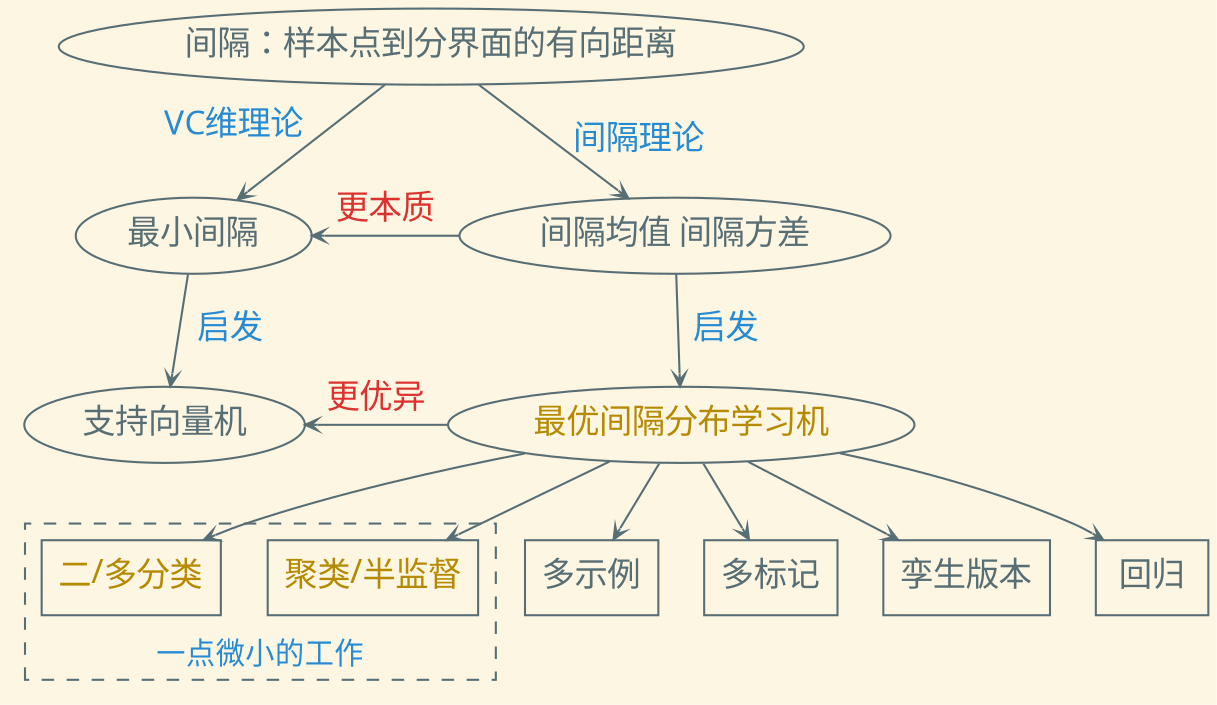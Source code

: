 digraph g {
graph [nodesep=0.3 ranksep=0.5]
style=filled
bgcolor="#fdf6e3"

node [shape=ellipse color="#586e75" fontcolor="#586e75" fontsize=16 fontname="EBG,fzlz"]
edge [arrowhead=vee color="#586e75" fontcolor="#268bd2" fontsize=16 fontname="EBG,fzlz" arrowsize=0.6]

间隔：样本点到分界面的有向距离 -> 最小间隔 [headlabel="VC维理论" labeldistance=3.5 labelangle=55]
间隔：样本点到分界面的有向距离 -> "间隔均值 间隔方差" [label="间隔理论"]

最小间隔 -> 支持向量机 [label="  启发"]

node [fontcolor="#b58900"]

"间隔均值 间隔方差" -> 最优间隔分布学习机 [label="  启发"]

edge [fontcolor="#dc322f"]

"间隔均值 间隔方差" -> 最小间隔 [label="更本质" constraint=false]

最优间隔分布学习机 -> 支持向量机 [label="更优异" constraint=false]

node [shape=box]

最优间隔分布学习机 -> {"二/多分类" "聚类/半监督"}

subgraph cluster_1 {
    label="一点微小的工作"
    fontname="EBG,fzlz"
    color="#586e75"
    fontcolor="#268bd2"
    style="dashed"
    labelloc="b"
    "二/多分类" "聚类/半监督"
}

node [fontcolor="#586e75"]

最优间隔分布学习机 -> {多示例 多标记 孪生版本 回归}

}
